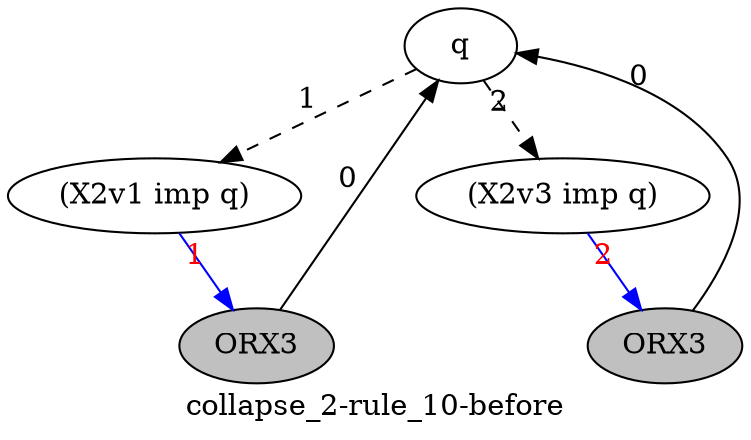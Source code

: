 strict digraph  {
	graph [collapsed_nodes="['38', '105']",
		label="collapse_2-rule_10-before"
	];
	node [label="\N"];
	39	 [ancestor_target=False,
		formula=q,
		hypothesis=False,
		label=q];
	107	 [ancestor_target=False,
		formula="(X2v1 imp q)",
		hypothesis=False,
		label="(X2v1 imp q)"];
	39 -> 107	 [composed=True,
		style=dashed,
		xlabel=1];
	40	 [ancestor_target=False,
		formula="(X2v3 imp q)",
		hypothesis=False,
		label="(X2v3 imp q)"];
	39 -> 40	 [composed=True,
		style=dashed,
		xlabel=2];
	38	 [ancestor_target=True,
		fillcolor=grey,
		formula=ORX3,
		hypothesis=False,
		label=ORX3,
		style=filled];
	38 -> 39	 [ancestor=False,
		dependencies=00001000000000000000000000000000000000000000000000000000,
		xlabel=0];
	105	 [ancestor_target=True,
		fillcolor=grey,
		formula=ORX3,
		hypothesis=False,
		label=ORX3,
		style=filled];
	107 -> 105	 [ancestor=True,
		color=blue,
		fontcolor=red,
		path=1,
		xlabel=1];
	40 -> 38	 [ancestor=True,
		color=blue,
		fontcolor=red,
		path=2,
		xlabel=2];
	105 -> 39	 [ancestor=False,
		dependencies=00001000000000000000000000000000000000000000000000000000,
		xlabel=0];
}
